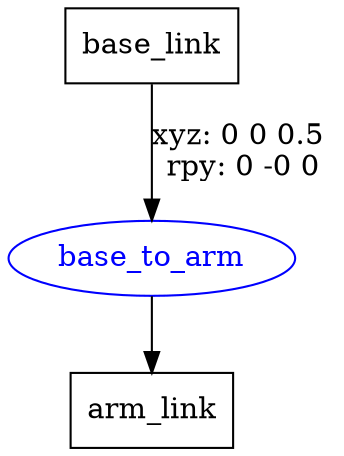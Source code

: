 digraph G {
node [shape=box];
"base_link" [label="base_link"];
"arm_link" [label="arm_link"];
node [shape=ellipse, color=blue, fontcolor=blue];
"base_link" -> "base_to_arm" [label="xyz: 0 0 0.5 \nrpy: 0 -0 0"]
"base_to_arm" -> "arm_link"
}
